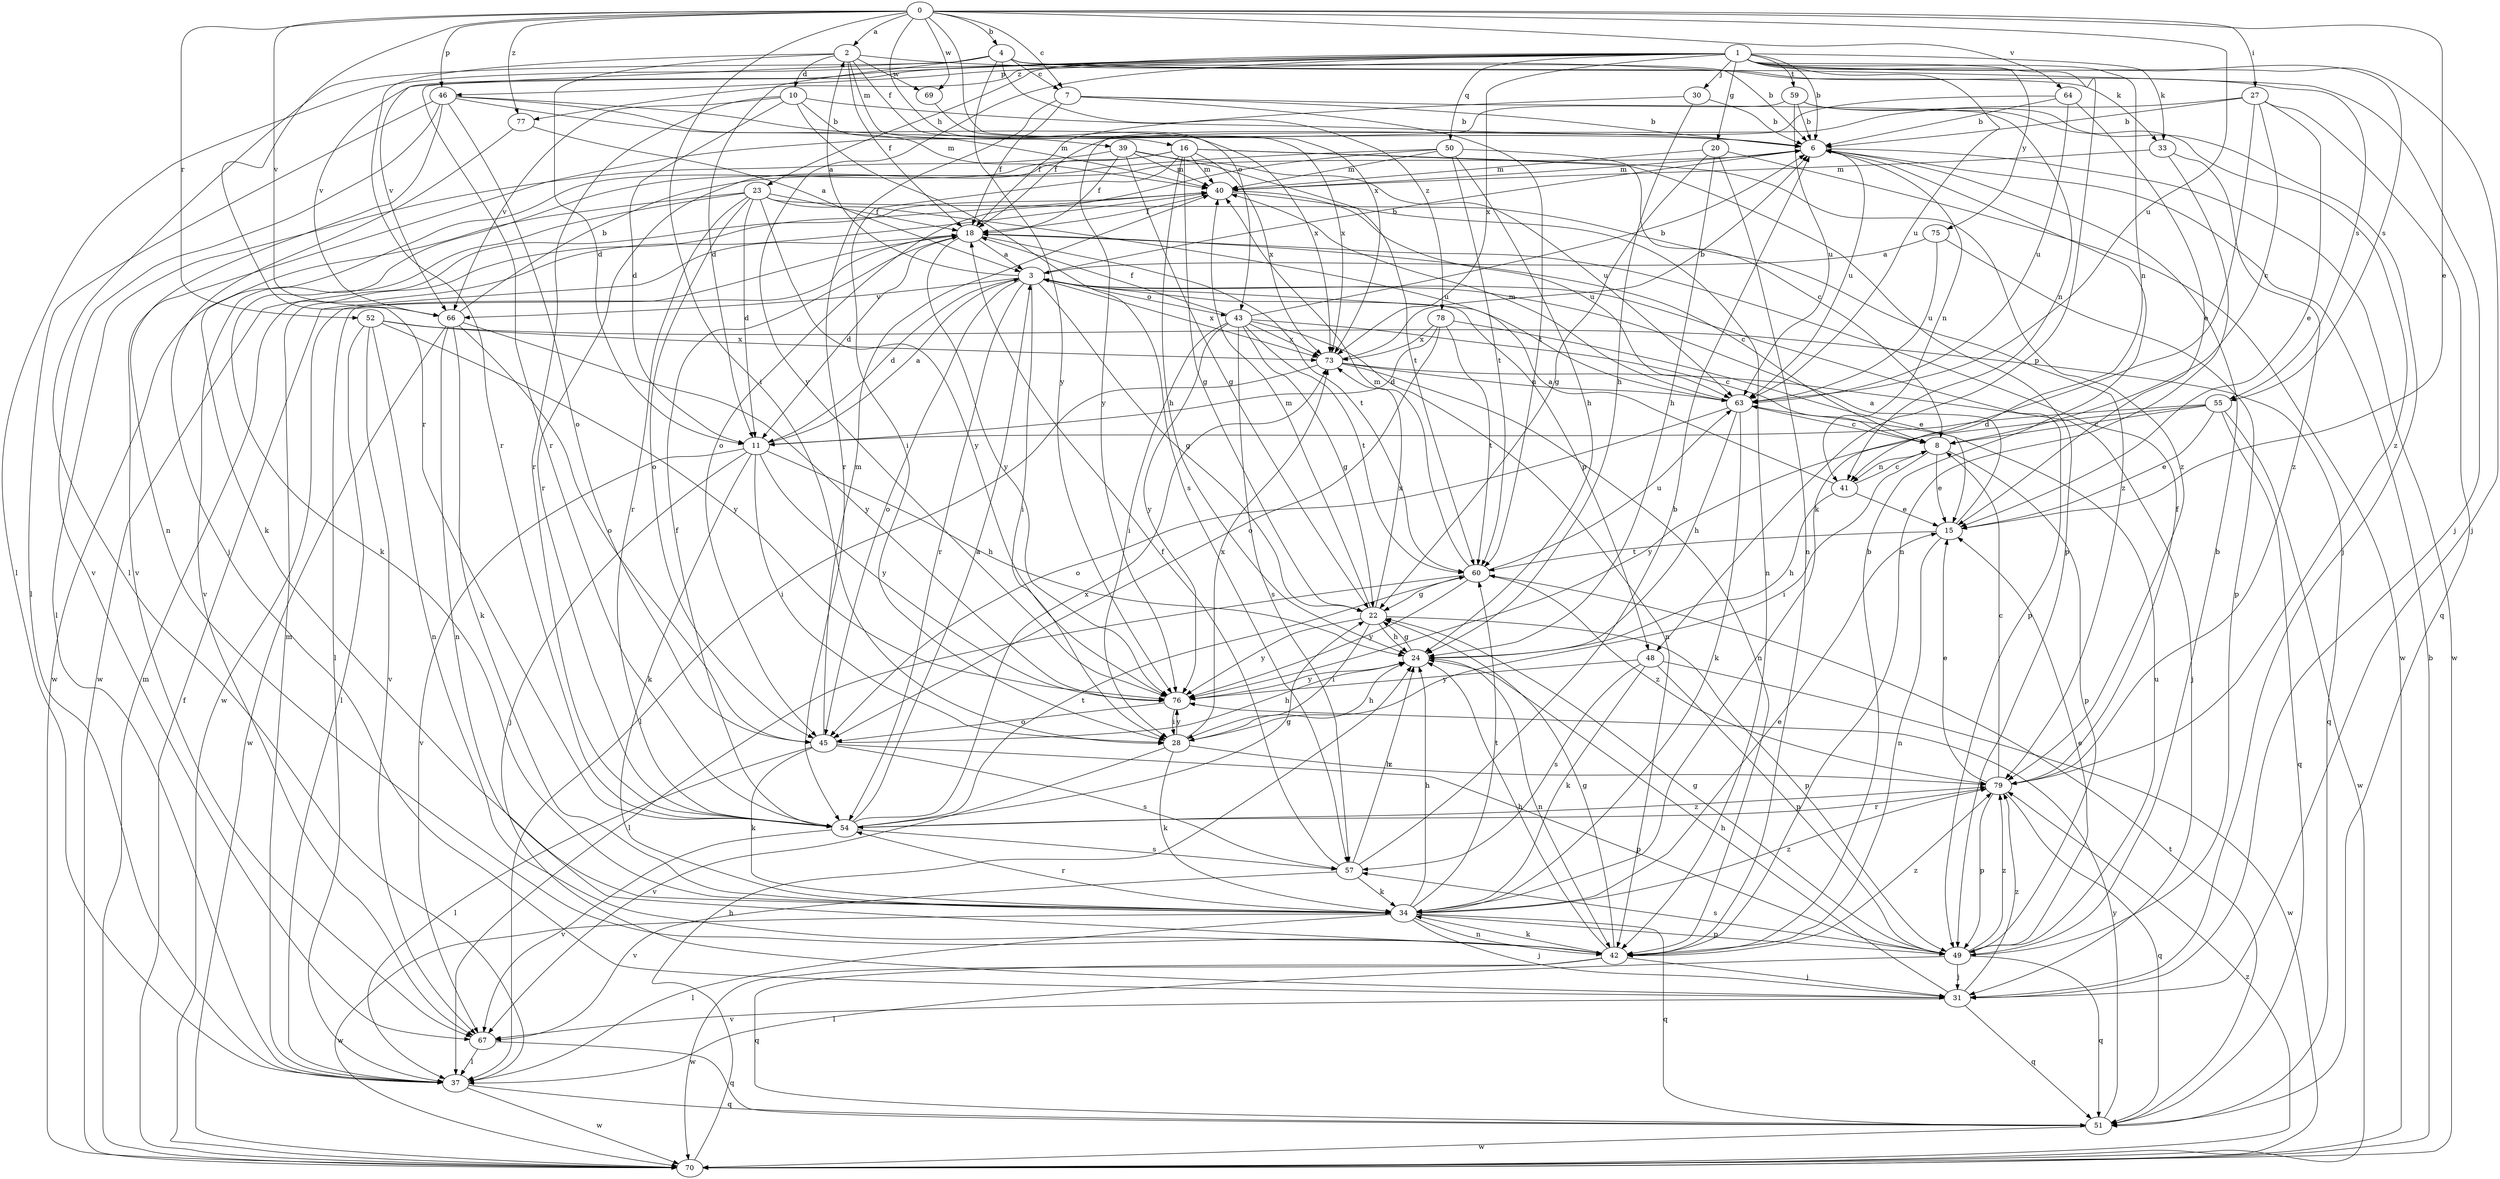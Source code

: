 strict digraph  {
0;
1;
2;
3;
4;
6;
7;
8;
10;
11;
15;
16;
18;
20;
22;
23;
24;
27;
28;
30;
31;
33;
34;
37;
39;
40;
41;
42;
43;
45;
46;
48;
49;
50;
51;
52;
54;
55;
57;
59;
60;
63;
64;
66;
67;
69;
70;
73;
75;
76;
77;
78;
79;
0 -> 2  [label=a];
0 -> 4  [label=b];
0 -> 7  [label=c];
0 -> 15  [label=e];
0 -> 27  [label=i];
0 -> 28  [label=i];
0 -> 43  [label=o];
0 -> 46  [label=p];
0 -> 52  [label=r];
0 -> 54  [label=r];
0 -> 63  [label=u];
0 -> 64  [label=v];
0 -> 66  [label=v];
0 -> 69  [label=w];
0 -> 73  [label=x];
0 -> 77  [label=z];
1 -> 6  [label=b];
1 -> 20  [label=g];
1 -> 23  [label=h];
1 -> 30  [label=j];
1 -> 31  [label=j];
1 -> 33  [label=k];
1 -> 37  [label=l];
1 -> 41  [label=n];
1 -> 46  [label=p];
1 -> 48  [label=p];
1 -> 50  [label=q];
1 -> 54  [label=r];
1 -> 55  [label=s];
1 -> 59  [label=t];
1 -> 63  [label=u];
1 -> 66  [label=v];
1 -> 73  [label=x];
1 -> 75  [label=y];
1 -> 76  [label=y];
1 -> 77  [label=z];
2 -> 10  [label=d];
2 -> 11  [label=d];
2 -> 16  [label=f];
2 -> 18  [label=f];
2 -> 33  [label=k];
2 -> 39  [label=m];
2 -> 54  [label=r];
2 -> 69  [label=w];
3 -> 2  [label=a];
3 -> 6  [label=b];
3 -> 11  [label=d];
3 -> 22  [label=g];
3 -> 28  [label=i];
3 -> 43  [label=o];
3 -> 45  [label=o];
3 -> 48  [label=p];
3 -> 49  [label=p];
3 -> 54  [label=r];
3 -> 66  [label=v];
3 -> 73  [label=x];
4 -> 6  [label=b];
4 -> 7  [label=c];
4 -> 11  [label=d];
4 -> 31  [label=j];
4 -> 37  [label=l];
4 -> 55  [label=s];
4 -> 66  [label=v];
4 -> 76  [label=y];
4 -> 78  [label=z];
6 -> 40  [label=m];
6 -> 41  [label=n];
6 -> 63  [label=u];
6 -> 70  [label=w];
7 -> 6  [label=b];
7 -> 18  [label=f];
7 -> 41  [label=n];
7 -> 54  [label=r];
7 -> 60  [label=t];
8 -> 15  [label=e];
8 -> 28  [label=i];
8 -> 41  [label=n];
8 -> 49  [label=p];
10 -> 6  [label=b];
10 -> 11  [label=d];
10 -> 40  [label=m];
10 -> 54  [label=r];
10 -> 57  [label=s];
10 -> 66  [label=v];
11 -> 3  [label=a];
11 -> 24  [label=h];
11 -> 28  [label=i];
11 -> 31  [label=j];
11 -> 34  [label=k];
11 -> 67  [label=v];
11 -> 76  [label=y];
15 -> 3  [label=a];
15 -> 42  [label=n];
15 -> 60  [label=t];
16 -> 22  [label=g];
16 -> 24  [label=h];
16 -> 28  [label=i];
16 -> 34  [label=k];
16 -> 40  [label=m];
16 -> 49  [label=p];
16 -> 54  [label=r];
16 -> 73  [label=x];
16 -> 79  [label=z];
18 -> 3  [label=a];
18 -> 8  [label=c];
18 -> 11  [label=d];
18 -> 37  [label=l];
18 -> 60  [label=t];
18 -> 70  [label=w];
18 -> 76  [label=y];
20 -> 22  [label=g];
20 -> 24  [label=h];
20 -> 40  [label=m];
20 -> 42  [label=n];
20 -> 70  [label=w];
22 -> 24  [label=h];
22 -> 28  [label=i];
22 -> 40  [label=m];
22 -> 49  [label=p];
22 -> 73  [label=x];
22 -> 76  [label=y];
23 -> 11  [label=d];
23 -> 18  [label=f];
23 -> 34  [label=k];
23 -> 45  [label=o];
23 -> 54  [label=r];
23 -> 63  [label=u];
23 -> 70  [label=w];
23 -> 76  [label=y];
23 -> 79  [label=z];
24 -> 22  [label=g];
24 -> 42  [label=n];
24 -> 76  [label=y];
27 -> 6  [label=b];
27 -> 8  [label=c];
27 -> 15  [label=e];
27 -> 18  [label=f];
27 -> 34  [label=k];
27 -> 51  [label=q];
28 -> 24  [label=h];
28 -> 34  [label=k];
28 -> 67  [label=v];
28 -> 73  [label=x];
28 -> 76  [label=y];
28 -> 79  [label=z];
30 -> 6  [label=b];
30 -> 18  [label=f];
30 -> 24  [label=h];
31 -> 24  [label=h];
31 -> 51  [label=q];
31 -> 67  [label=v];
31 -> 79  [label=z];
33 -> 40  [label=m];
33 -> 42  [label=n];
33 -> 79  [label=z];
34 -> 15  [label=e];
34 -> 24  [label=h];
34 -> 31  [label=j];
34 -> 37  [label=l];
34 -> 42  [label=n];
34 -> 49  [label=p];
34 -> 51  [label=q];
34 -> 54  [label=r];
34 -> 60  [label=t];
34 -> 70  [label=w];
34 -> 79  [label=z];
37 -> 40  [label=m];
37 -> 51  [label=q];
37 -> 70  [label=w];
39 -> 18  [label=f];
39 -> 22  [label=g];
39 -> 37  [label=l];
39 -> 40  [label=m];
39 -> 60  [label=t];
39 -> 63  [label=u];
40 -> 18  [label=f];
40 -> 42  [label=n];
40 -> 63  [label=u];
40 -> 70  [label=w];
41 -> 3  [label=a];
41 -> 8  [label=c];
41 -> 15  [label=e];
41 -> 24  [label=h];
42 -> 6  [label=b];
42 -> 22  [label=g];
42 -> 24  [label=h];
42 -> 31  [label=j];
42 -> 34  [label=k];
42 -> 51  [label=q];
42 -> 70  [label=w];
42 -> 79  [label=z];
43 -> 6  [label=b];
43 -> 8  [label=c];
43 -> 18  [label=f];
43 -> 22  [label=g];
43 -> 28  [label=i];
43 -> 42  [label=n];
43 -> 57  [label=s];
43 -> 60  [label=t];
43 -> 73  [label=x];
43 -> 76  [label=y];
45 -> 24  [label=h];
45 -> 34  [label=k];
45 -> 37  [label=l];
45 -> 40  [label=m];
45 -> 49  [label=p];
45 -> 57  [label=s];
46 -> 6  [label=b];
46 -> 37  [label=l];
46 -> 40  [label=m];
46 -> 42  [label=n];
46 -> 45  [label=o];
46 -> 67  [label=v];
46 -> 73  [label=x];
48 -> 34  [label=k];
48 -> 49  [label=p];
48 -> 57  [label=s];
48 -> 70  [label=w];
48 -> 76  [label=y];
49 -> 6  [label=b];
49 -> 15  [label=e];
49 -> 22  [label=g];
49 -> 31  [label=j];
49 -> 37  [label=l];
49 -> 51  [label=q];
49 -> 57  [label=s];
49 -> 63  [label=u];
49 -> 79  [label=z];
50 -> 8  [label=c];
50 -> 24  [label=h];
50 -> 40  [label=m];
50 -> 45  [label=o];
50 -> 60  [label=t];
50 -> 67  [label=v];
51 -> 60  [label=t];
51 -> 70  [label=w];
51 -> 76  [label=y];
52 -> 37  [label=l];
52 -> 42  [label=n];
52 -> 51  [label=q];
52 -> 67  [label=v];
52 -> 73  [label=x];
52 -> 76  [label=y];
54 -> 3  [label=a];
54 -> 18  [label=f];
54 -> 22  [label=g];
54 -> 57  [label=s];
54 -> 60  [label=t];
54 -> 67  [label=v];
54 -> 73  [label=x];
54 -> 79  [label=z];
55 -> 8  [label=c];
55 -> 11  [label=d];
55 -> 15  [label=e];
55 -> 51  [label=q];
55 -> 70  [label=w];
55 -> 76  [label=y];
57 -> 6  [label=b];
57 -> 18  [label=f];
57 -> 24  [label=h];
57 -> 34  [label=k];
57 -> 67  [label=v];
59 -> 6  [label=b];
59 -> 31  [label=j];
59 -> 63  [label=u];
59 -> 67  [label=v];
59 -> 79  [label=z];
60 -> 22  [label=g];
60 -> 37  [label=l];
60 -> 40  [label=m];
60 -> 63  [label=u];
60 -> 76  [label=y];
60 -> 79  [label=z];
63 -> 8  [label=c];
63 -> 24  [label=h];
63 -> 34  [label=k];
63 -> 40  [label=m];
63 -> 45  [label=o];
64 -> 6  [label=b];
64 -> 15  [label=e];
64 -> 63  [label=u];
64 -> 76  [label=y];
66 -> 6  [label=b];
66 -> 34  [label=k];
66 -> 42  [label=n];
66 -> 45  [label=o];
66 -> 70  [label=w];
66 -> 76  [label=y];
67 -> 37  [label=l];
67 -> 51  [label=q];
69 -> 73  [label=x];
70 -> 6  [label=b];
70 -> 18  [label=f];
70 -> 24  [label=h];
70 -> 40  [label=m];
70 -> 79  [label=z];
73 -> 6  [label=b];
73 -> 31  [label=j];
73 -> 37  [label=l];
73 -> 42  [label=n];
73 -> 63  [label=u];
75 -> 3  [label=a];
75 -> 49  [label=p];
75 -> 63  [label=u];
76 -> 28  [label=i];
76 -> 45  [label=o];
77 -> 3  [label=a];
77 -> 31  [label=j];
78 -> 11  [label=d];
78 -> 15  [label=e];
78 -> 45  [label=o];
78 -> 60  [label=t];
78 -> 73  [label=x];
79 -> 8  [label=c];
79 -> 15  [label=e];
79 -> 18  [label=f];
79 -> 49  [label=p];
79 -> 51  [label=q];
79 -> 54  [label=r];
}
